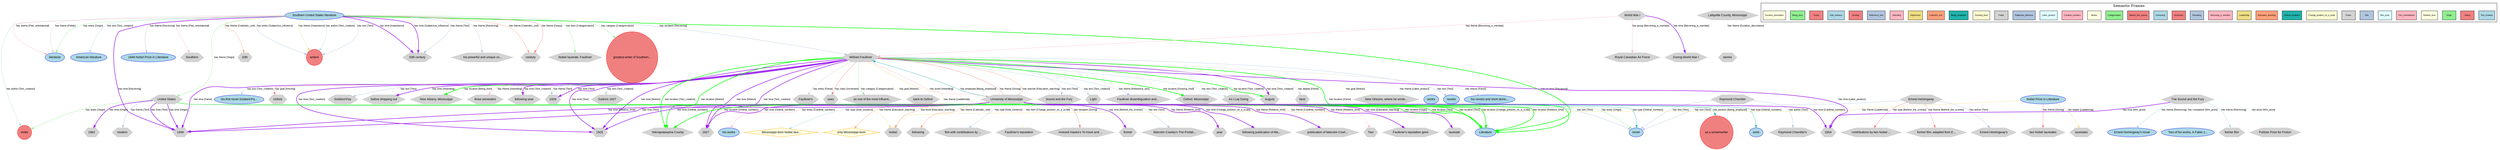 digraph William_Faulkner {
    rankdir=TB;
    compound=true;
    node [fontname="Arial", fontsize=12, style=filled];
    edge [fontname="Arial", fontsize=10, color=gray];
    
    // Graph styling
    bgcolor=white;
    
    // Node type definitions
    subgraph cluster_people {{
        label="People";
        style=filled;
        fillcolor=lightcoral;
        color=red;
        node [fillcolor=lightcoral, color=red, shape=circle];
    }}
    
    subgraph cluster_locations {{
        label="Locations";
        style=filled;
        fillcolor=lightgreen;
        color=green;
        node [fillcolor=lightgreen, color=green, shape=box];
    }}
    
    subgraph cluster_concepts {{
        label="Concepts";
        style=filled;
        fillcolor=lightblue;
        color=blue;
        node [fillcolor=lightblue, color=blue, shape=ellipse];
    }}
    
    subgraph cluster_events {{
        label="Events";
        style=filled;
        fillcolor=lightyellow;
        color=orange;
        node [fillcolor=lightyellow, color=orange, shape=diamond];
    }}
    
    subgraph cluster_other {{
        label="Other";
        style=filled;
        fillcolor=lightgray;
        color=gray;
        node [fillcolor=lightgray, color=gray, shape=hexagon];
    }}

    // People nodes
    "greatest writer of Southern..." [label="greatest writer of Southern...", fillcolor=lightcoral, color=red, shape=circle];
    "as a screenwriter" [label="as a screenwriter", fillcolor=lightcoral, color=red, shape=circle];
    "writers" [label="writers", fillcolor=lightcoral, color=red, shape=circle];
    "writer" [label="writer", fillcolor=lightcoral, color=red, shape=circle];

    // Concepts nodes
    "literature" [label="literature", fillcolor=lightblue, color=blue, shape=ellipse];
    "Southern United States literature" [label="Southern United States literature", fillcolor=lightblue, color=blue, shape=ellipse];
    "works" [label="works", fillcolor=lightblue, color=blue, shape=ellipse];
    "Ernest Hemingway's novel" [label="Ernest Hemingway's novel", fillcolor=lightblue, color=blue, shape=ellipse];
    "work" [label="work", fillcolor=lightblue, color=blue, shape=ellipse];
    "American literature" [label="American literature", fillcolor=lightblue, color=blue, shape=ellipse];
    "Nobel Prize in Literature" [label="Nobel Prize in Literature", fillcolor=lightblue, color=blue, shape=ellipse];
    "novels" [label="novels", fillcolor=lightblue, color=blue, shape=ellipse];
    "his novels and short storie..." [label="his novels and short storie...", fillcolor=lightblue, color=blue, shape=ellipse];
    "his works" [label="his works", fillcolor=lightblue, color=blue, shape=ellipse];
    "Literature" [label="Literature", fillcolor=lightblue, color=blue, shape=ellipse];
    "Two of his works, A Fable 1..." [label="Two of his works, A Fable 1...", fillcolor=lightblue, color=blue, shape=ellipse];
    "his first novel Soldiers'Pa..." [label="his first novel Soldiers'Pa...", fillcolor=lightblue, color=blue, shape=ellipse];
    "1949 Nobel Prize in Literature" [label="1949 Nobel Prize in Literature", fillcolor=lightblue, color=blue, shape=ellipse];
    "novel" [label="novel", fillcolor=lightblue, color=blue, shape=ellipse];

    // Events nodes
    "Mississippi-born Nobel laur..." [label="Mississippi-born Nobel laur...", fillcolor=lightyellow, color=orange, shape=diamond];
    "only Mississippi-born" [label="only Mississippi-born", fillcolor=lightyellow, color=orange, shape=diamond];

    // Other nodes
    "Oxford" [label="Oxford", fillcolor=lightgray, color=gray, shape=hexagon];
    "Southern" [label="Southern", fillcolor=lightgray, color=gray, shape=hexagon];
    "1949" [label="1949", fillcolor=lightgray, color=gray, shape=hexagon];
    "Soldiers'Pay" [label="Soldiers'Pay", fillcolor=lightgray, color=gray, shape=hexagon];
    "before dropping out" [label="before dropping out", fillcolor=lightgray, color=gray, shape=hexagon];
    "Ernest Hemingway" [label="Ernest Hemingway", fillcolor=lightgray, color=gray, shape=hexagon];
    "New Albany, Mississippi" [label="New Albany, Mississippi", fillcolor=lightgray, color=gray, shape=hexagon];
    "stories" [label="stories", fillcolor=lightgray, color=gray, shape=hexagon];
    "Lafayette County, Mississippi" [label="Lafayette County, Mississippi", fillcolor=lightgray, color=gray, shape=hexagon];
    "20th" [label="20th", fillcolor=lightgray, color=gray, shape=hexagon];
    "The Sound and the Fury" [label="The Sound and the Fury", fillcolor=lightgray, color=gray, shape=hexagon];
    "following" [label="following", fillcolor=lightgray, color=gray, shape=hexagon];
    "three semesters" [label="three semesters", fillcolor=lightgray, color=gray, shape=hexagon];
    "following year" [label="following year", fillcolor=lightgray, color=gray, shape=hexagon];
    "Royal Canadian Air Force" [label="Royal Canadian Air Force", fillcolor=lightgray, color=gray, shape=hexagon];
    "1929" [label="1929", fillcolor=lightgray, color=gray, shape=hexagon];
    "Nobel" [label="Nobel", fillcolor=lightgray, color=gray, shape=hexagon];
    "film with contributions by ..." [label="film with contributions by ...", fillcolor=lightgray, color=gray, shape=hexagon];
    "Raymond Chandler's" [label="Raymond Chandler's", fillcolor=lightgray, color=gray, shape=hexagon];
    "Faulkner's reputation" [label="Faulkner's reputation", fillcolor=lightgray, color=gray, shape=hexagon];
    "Sartoris 1927 " [label="Sartoris 1927 ", fillcolor=lightgray, color=gray, shape=hexagon];
    "Howard Hawks's To Have and ..." [label="Howard Hawks's To Have and ...", fillcolor=lightgray, color=gray, shape=hexagon];
    "former" [label="former", fillcolor=lightgray, color=gray, shape=hexagon];
    "20th century" [label="20th century", fillcolor=lightgray, color=gray, shape=hexagon];
    "Malcolm Cowley's The Portab..." [label="Malcolm Cowley's The Portab...", fillcolor=lightgray, color=gray, shape=hexagon];
    "year" [label="year", fillcolor=lightgray, color=gray, shape=hexagon];
    "1925" [label="1925", fillcolor=lightgray, color=gray, shape=hexagon];
    "Yoknapatawpha County" [label="Yoknapatawpha County", fillcolor=lightgray, color=gray, shape=hexagon];
    " his powerful and unique co..." [label=" his powerful and unique co...", fillcolor=lightgray, color=gray, shape=hexagon];
    "following publication of Ma..." [label="following publication of Ma...", fillcolor=lightgray, color=gray, shape=hexagon];
    "Faulkner's" [label="Faulkner's", fillcolor=lightgray, color=gray, shape=hexagon];
    "uses" [label="uses", fillcolor=lightgray, color=gray, shape=hexagon];
    "as one of the most influent..." [label="as one of the most influent...", fillcolor=lightgray, color=gray, shape=hexagon];
    "century" [label="century", fillcolor=lightgray, color=gray, shape=hexagon];
    "back to Oxford" [label="back to Oxford", fillcolor=lightgray, color=gray, shape=hexagon];
    "Nobel laureate, Faulkner" [label="Nobel laureate, Faulkner", fillcolor=lightgray, color=gray, shape=hexagon];
    "contributions by two Nobel ..." [label="contributions by two Nobel ...", fillcolor=lightgray, color=gray, shape=hexagon];
    "former film" [label="former film", fillcolor=lightgray, color=gray, shape=hexagon];
    "1927" [label="1927", fillcolor=lightgray, color=gray, shape=hexagon];
    "Sound and the Fury" [label="Sound and the Fury", fillcolor=lightgray, color=gray, shape=hexagon];
    "Light" [label="Light", fillcolor=lightgray, color=gray, shape=hexagon];
    "laureates" [label="laureates", fillcolor=lightgray, color=gray, shape=hexagon];
    "publication of Malcolm Cowl..." [label="publication of Malcolm Cowl...", fillcolor=lightgray, color=gray, shape=hexagon];
    "modern" [label="modern", fillcolor=lightgray, color=gray, shape=hexagon];
    "During World War I" [label="During World War I", fillcolor=lightgray, color=gray, shape=hexagon];
    "William Faulkner" [label="William Faulkner", fillcolor=lightgray, color=gray, shape=hexagon];
    "Faulkner disambiguation and..." [label="Faulkner disambiguation and...", fillcolor=lightgray, color=gray, shape=hexagon];
    "Oxford, Mississippi" [label="Oxford, Mississippi", fillcolor=lightgray, color=gray, shape=hexagon];
    "World War I" [label="World War I", fillcolor=lightgray, color=gray, shape=hexagon];
    "Pulitzer Prize for Fiction" [label="Pulitzer Prize for Fiction", fillcolor=lightgray, color=gray, shape=hexagon];
    "United States" [label="United States", fillcolor=lightgray, color=gray, shape=hexagon];
    "Raymond Chandler" [label="Raymond Chandler", fillcolor=lightgray, color=gray, shape=hexagon];
    "Two" [label="Two", fillcolor=lightgray, color=gray, shape=hexagon];
    "former film, adapted from E..." [label="former film, adapted from E...", fillcolor=lightgray, color=gray, shape=hexagon];
    "As I Lay Dying" [label="As I Lay Dying", fillcolor=lightgray, color=gray, shape=hexagon];
    "August" [label="August", fillcolor=lightgray, color=gray, shape=hexagon];
    "two Nobel laureates" [label="two Nobel laureates", fillcolor=lightgray, color=gray, shape=hexagon];
    "best" [label="best", fillcolor=lightgray, color=gray, shape=hexagon];
    "Faulkner's reputation grew" [label="Faulkner's reputation grew", fillcolor=lightgray, color=gray, shape=hexagon];
    "University of Mississippi" [label="University of Mississippi", fillcolor=lightgray, color=gray, shape=hexagon];
    "1954" [label="1954", fillcolor=lightgray, color=gray, shape=hexagon];
    "laureate" [label="laureate", fillcolor=lightgray, color=gray, shape=hexagon];
    "Ernest Hemingway's" [label="Ernest Hemingway's", fillcolor=lightgray, color=gray, shape=hexagon];
    "1962" [label="1962", fillcolor=lightgray, color=gray, shape=hexagon];
    "New Orleans, where he wrote..." [label="New Orleans, where he wrote...", fillcolor=lightgray, color=gray, shape=hexagon];

    // Relationships
    "William Faulkner" -> "Yoknapatawpha County" [label="has location [Text_creation]", color=green, penwidth=2];
    "Nobel Prize in Literature" -> "two Nobel laureates" [label="has theme [Giving]", color=lightcoral, penwidth=1];
    "Southern United States literature" -> "United States" [label="has theme [Origin]", color=lightgreen, penwidth=1];
    "University of Mississippi" -> "year" [label="has theme [Relative_time]", color=purple, penwidth=2];
    "Southern United States literature" -> "literature" [label="has theme [Part_orientational]", color=lightpink, penwidth=1];
    "The Sound and the Fury" -> "Pulitzer Prize for Fiction" [label="has prize [Win_prize]", color=lightcyan, penwidth=1];
    "Ernest Hemingway" -> "Ernest Hemingway's" [label="has author [Text]", color=lightsteelblue, penwidth=1];
    "Southern United States literature" -> "American literature" [label="has text [Text_creation]", color=lightblue, penwidth=1];
    "William Faulkner" -> "Faulkner's" [label="has entity [Fame]", color=lightgray, penwidth=1];
    "University of Mississippi" -> "following publication of Ma..." [label="has time [Change_position_on_a_scale]", color=purple, penwidth=2];
    "University of Mississippi" -> "1927" [label="has time [Ordinal_numbers]", color=purple, penwidth=2];
    "University of Mississippi" -> "only Mississippi-born" [label="has theme [Education_teaching]", color=lightsalmon, penwidth=1];
    "William Faulkner" -> "Sound and the Fury" [label="has text [Text]", color=lightsteelblue, penwidth=1];
    "Nobel Prize in Literature" -> "laureates" [label="has leader [Leadership]", color=lightgoldenrod, penwidth=1];
    "World War I" -> "Royal Canadian Air Force" [label="has group [Becoming_a_member]", color=lightpink, penwidth=1];
    "William Faulkner" -> "his first novel Soldiers'Pa..." [label="has text [Text_creation]", color=lightblue, penwidth=1];
    "University of Mississippi" -> "Yoknapatawpha County" [label="has location [Ordinal_numbers]", color=green, penwidth=2];
    "Southern United States literature" -> "1949 Nobel Prize in Literature" [label="has theme [Receiving]", color=lightsteelblue, penwidth=1];
    "University of Mississippi" -> "Literature" [label="has location [Text]", color=green, penwidth=2];
    "William Faulkner" -> "uses" [label="has class [Increment]", color=lightcoral, penwidth=1];
    "The Sound and the Fury" -> "former film" [label="has theme [Removing]", color=lightblue, penwidth=1];
    "William Faulkner" -> "best" [label="has degree [Fame]", color=lightgray, penwidth=1];
    "Nobel Prize in Literature" -> "Nobel" [label="has theme [Leadership]", color=lightgoldenrod, penwidth=1];
    "University of Mississippi" -> "former" [label="has time [Behind_the_scenes]", color=purple, penwidth=2];
    "Southern United States literature" -> "greatest writer of Southern..." [label="has category [Categorization]", color=lightgreen, penwidth=1];
    "World War I" -> "During World War I" [label="has time [Becoming_a_member]", color=purple, penwidth=2];
    "William Faulkner" -> "1927" [label="has time [Motion]", color=purple, penwidth=2];
    "United States" -> "1962" [label="has time [Origin]", color=purple, penwidth=2];
    "William Faulkner" -> "As I Lay Dying" [label="has text [Text_creation]", color=lightblue, penwidth=1];
    "University of Mississippi" -> "Two" [label="has theme [Cardinal_numbers]", color=lightpink, penwidth=1];
    "University of Mississippi" -> "1949" [label="has time [Relative_time]", color=purple, penwidth=2];
    "University of Mississippi" -> "Nobel" [label="has level [Education_teaching]", color=lightsalmon, penwidth=1];
    "William Faulkner" -> "1954" [label="has time [Labor_product]", color=purple, penwidth=2];
    "Southern United States literature" -> "writers" [label="has entity [Subjective_influence]", color=lightsteelblue, penwidth=1];
    "The Sound and the Fury" -> "Ernest Hemingway's novel" [label="has theme [Removing]", color=lightblue, penwidth=1];
    "Southern United States literature" -> "Nobel laureate, Faulkner" [label="has item [Categorization]", color=lightgreen, penwidth=1];
    "William Faulkner" -> "Sartoris 1927 " [label="has text [Text_creation]", color=lightblue, penwidth=1];
    "William Faulkner" -> "1927" [label="has time [Text_creation]", color=purple, penwidth=2];
    "Ernest Hemingway" -> "contributions by two Nobel ..." [label="has type [Behind_the_scenes]", color=lightcoral, penwidth=1];
    "Southern United States literature" -> "literature" [label="has theme [Fields]", color=lightgray, penwidth=1];
    "The Sound and the Fury" -> "1954" [label="has time [Win_prize]", color=purple, penwidth=2];
    "William Faulkner" -> "works" [label="has theme [Labor_product]", color=lightcyan, penwidth=1];
    "Southern United States literature" -> "Southern" [label="has theme [Part_orientational]", color=lightpink, penwidth=1];
    "Southern United States literature" -> "William Faulkner" [label="has recipient [Receiving]", color=lightsteelblue, penwidth=1];
    "William Faulkner" -> "Oxford, Mississippi" [label="has location [Growing_food]", color=green, penwidth=2];
    "University of Mississippi" -> "Howard Hawks's To Have and ..." [label="has recipient [Giving]", color=lightcoral, penwidth=1];
    "Southern United States literature" -> "literature" [label="has entity [Origin]", color=lightgreen, penwidth=1];
    "University of Mississippi" -> "as a screenwriter" [label="has position [Being_employed]", color=lightseagreen, penwidth=1];
    "William Faulkner" -> "as one of the most influent..." [label="has category [Categorization]", color=lightgreen, penwidth=1];
    "United States" -> "Literature" [label="has location [Origin]", color=green, penwidth=2];
    "Southern United States literature" -> "20th" [label="has theme [Calendric_unit]", color=lightsalmon, penwidth=1];
    "United States" -> "Literature" [label="has location [Text]", color=green, penwidth=2];
    "William Faulkner" -> "1949" [label="has time [Fame]", color=purple, penwidth=2];
    "William Faulkner" -> "his novels and short storie..." [label="has reason [Fame]", color=lightgray, penwidth=1];
    "William Faulkner" -> "back to Oxford" [label="has goal [Motion]", color=lightyellow, penwidth=1];
    "United States" -> "1949" [label="has time [Origin]", color=purple, penwidth=2];
    "William Faulkner" -> "August" [label="has location [Text_creation]", color=green, penwidth=2];
    "Ernest Hemingway" -> "novel" [label="has text [Text]", color=lightsteelblue, penwidth=1];
    "University of Mississippi" -> "publication of Malcolm Cowl..." [label="has theme [Relative_time]", color=purple, penwidth=2];
    "Southern United States literature" -> "writers" [label="has theme [Importance]", color=lightgoldenrod, penwidth=1];
    "Raymond Chandler" -> "novel" [label="has text [Text]", color=lightsteelblue, penwidth=1];
    "University of Mississippi" -> "1925" [label="has time [Ordinal_numbers]", color=purple, penwidth=2];
    "William Faulkner" -> "before dropping out" [label="has time [Attending]", color=purple, penwidth=2];
    "University of Mississippi" -> "1949" [label="has time [Text]", color=purple, penwidth=2];
    "University of Mississippi" -> "following" [label="has theme [Calendric_unit]", color=lightsalmon, penwidth=1];
    "William Faulkner" -> "1929" [label="has theme [Text]", color=lightsteelblue, penwidth=1];
    "William Faulkner" -> "Faulkner disambiguation and..." [label="has theme [Reference_text]", color=lightsteelblue, penwidth=1];
    "University of Mississippi" -> "William Faulkner" [label="has employee [Being_employed]", color=lightseagreen, penwidth=1];
    "Southern United States literature" -> "writer" [label="has author [Text_creation]", color=lightblue, penwidth=1];
    "William Faulkner" -> "1929" [label="has time [Text]", color=purple, penwidth=2];
    "World War I" -> "William Faulkner" [label="has theme [Becoming_a_member]", color=lightpink, penwidth=1];
    "University of Mississippi" -> "Literature" [label="has location [Change_position_on_a_scale]", color=green, penwidth=2];
    "University of Mississippi" -> "novel" [label="has type [Ordinal_numbers]", color=lightseagreen, penwidth=1];
    "Raymond Chandler" -> "Raymond Chandler's" [label="has author [Text]", color=lightsteelblue, penwidth=1];
    "William Faulkner" -> "Oxford" [label="has goal [Arriving]", color=lightcoral, penwidth=1];
    "William Faulkner" -> "University of Mississippi" [label="has event [Attending]", color=lightpink, penwidth=1];
    "Ernest Hemingway" -> "former film, adapted from E..." [label="has theme [Behind_the_scenes]", color=lightcoral, penwidth=1];
    "University of Mississippi" -> "laureate" [label="has time [Education_teaching]", color=purple, penwidth=2];
    "William Faulkner" -> "1925" [label="has time [Motion]", color=purple, penwidth=2];
    "University of Mississippi" -> "Malcolm Cowley's The Portab..." [label="has text [Text]", color=lightsteelblue, penwidth=1];
    "Southern United States literature" -> "20th century" [label="has time [Subjective_influence]", color=purple, penwidth=2];
    "William Faulkner" -> "Nobel" [label="has theme [Leadership]", color=lightgoldenrod, penwidth=1];
    "University of Mississippi" -> "William Faulkner" [label="has theme [Giving]", color=lightcoral, penwidth=1];
    "University of Mississippi" -> "film with contributions by ..." [label="has type [Sole_instance]", color=lightblue, penwidth=1];
    "University of Mississippi" -> "his works" [label="has entity [Cardinal_numbers]", color=lightpink, penwidth=1];
    "Southern United States literature" -> "writers" [label="has author [Text_creation]", color=lightblue, penwidth=1];
    "University of Mississippi" -> "Faulkner's reputation" [label="has item [Change_position_on_a_scale]", color=lightgoldenrodyellow, penwidth=1];
    "William Faulkner" -> "novels" [label="has text [Text]", color=lightsteelblue, penwidth=1];
    "William Faulkner" -> "1925" [label="has time [Text_creation]", color=purple, penwidth=2];
    "University of Mississippi" -> "William Faulkner" [label="has teacher [Education_teaching]", color=lightsalmon, penwidth=1];
    "Southern United States literature" -> "century" [label="has theme [Calendric_unit]", color=lightsalmon, penwidth=1];
    "University of Mississippi" -> "Literature" [label="has location [Relative_time]", color=green, penwidth=2];
    "Southern United States literature" -> "writers" [label="has text [Text]", color=lightsteelblue, penwidth=1];
    "Southern United States literature" -> "1949" [label="has time [Receiving]", color=purple, penwidth=2];
    "University of Mississippi" -> "work" [label="has type [Ordinal_numbers]", color=lightseagreen, penwidth=1];
    "United States" -> "novel" [label="has text [Text]", color=lightsteelblue, penwidth=1];
    "Southern United States literature" -> "century" [label="has theme [Grasp]", color=lightcoral, penwidth=1];
    "United States" -> "1949" [label="has time [Text]", color=purple, penwidth=2];
    "William Faulkner" -> "Light" [label="has text [Text_creation]", color=lightblue, penwidth=1];
    "William Faulkner" -> "following year" [label="has time [Text_creation]", color=purple, penwidth=2];
    "Southern United States literature" -> "20th century" [label="has theme [Text]", color=lightsteelblue, penwidth=1];
    "University of Mississippi" -> "Mississippi-born Nobel laur..." [label="has type [Sole_instance]", color=lightblue, penwidth=1];
    "William Faulkner" -> "New Albany, Mississippi" [label="has location [Being_born]", color=green, penwidth=2];
    "University of Mississippi" -> "Faulkner's reputation grew" [label="has theme [Relative_time]", color=purple, penwidth=2];
    "William Faulkner" -> "New Orleans, where he wrote..." [label="has goal [Motion]", color=lightyellow, penwidth=1];
    "Southern United States literature" -> " his powerful and unique co..." [label="has theme [Receiving]", color=lightsteelblue, penwidth=1];
    "William Faulkner" -> "Literature" [label="has location [Fame]", color=green, penwidth=2];
    "United States" -> "modern" [label="has theme [Text]", color=lightsteelblue, penwidth=1];
    "Southern United States literature" -> "20th century" [label="has time [Importance]", color=purple, penwidth=2];
    "United States" -> "writer" [label="has entity [Origin]", color=lightgreen, penwidth=1];
    "Lafayette County, Mississippi" -> "stories" [label="has theme [Duration_description]", color=lightyellow, penwidth=1];
    "The Sound and the Fury" -> "Two of his works, A Fable 1..." [label="has competitor [Win_prize]", color=lightcyan, penwidth=1];
    "Southern United States literature" -> "Literature" [label="has location [Receiving]", color=green, penwidth=2];
    "William Faulkner" -> "August" [label="has time [Text_creation]", color=purple, penwidth=2];
    "William Faulkner" -> "1925" [label="has time [Text]", color=purple, penwidth=2];
    "William Faulkner" -> "Yoknapatawpha County" [label="has location [Motion]", color=green, penwidth=2];
    "University of Mississippi" -> "1954" [label="has time [Cardinal_numbers]", color=purple, penwidth=2];
    "United States" -> "novel" [label="has entity [Origin]", color=lightgreen, penwidth=1];
    "William Faulkner" -> "Soldiers'Pay" [label="has text [Text]", color=lightsteelblue, penwidth=1];
    "William Faulkner" -> "three semesters" [label="has theme [Attending]", color=lightpink, penwidth=1];

    // Frame Legend
    subgraph cluster_legend {
        label="Semantic Frames";
        style=filled;
        fillcolor=white;
        color=black;
        rank=sink;
        "Text_creation_legend" [label="Text_creation", fillcolor="lightblue", style=filled, shape=box, fontsize=8];
        "Giving_legend" [label="Giving", fillcolor="lightcoral", style=filled, shape=box, fontsize=8];
        "Origin_legend" [label="Origin", fillcolor="lightgreen", style=filled, shape=box, fontsize=8];
        "Relative_time_legend" [label="Relative_time", fillcolor="lightyellow", style=filled, shape=box, fontsize=8];
        "Part_orientational_legend" [label="Part_orientational", fillcolor="lightpink", style=filled, shape=box, fontsize=8];
        "Win_prize_legend" [label="Win_prize", fillcolor="lightcyan", style=filled, shape=box, fontsize=8];
        "Text_legend" [label="Text", fillcolor="lightsteelblue", style=filled, shape=box, fontsize=8];
        "Fame_legend" [label="Fame", fillcolor="lightgray", style=filled, shape=box, fontsize=8];
        "Change_position_on_a_scale_legend" [label="Change_position_on_a_scale", fillcolor="lightgoldenrodyellow", style=filled, shape=box, fontsize=8];
        "Ordinal_numbers_legend" [label="Ordinal_numbers", fillcolor="lightseagreen", style=filled, shape=box, fontsize=8];
        "Education_teaching_legend" [label="Education_teaching", fillcolor="lightsalmon", style=filled, shape=box, fontsize=8];
        "Leadership_legend" [label="Leadership", fillcolor="lightgoldenrod", style=filled, shape=box, fontsize=8];
        "Becoming_a_member_legend" [label="Becoming_a_member", fillcolor="lightpink", style=filled, shape=box, fontsize=8];
        "Receiving_legend" [label="Receiving", fillcolor="lightsteelblue", style=filled, shape=box, fontsize=8];
        "Increment_legend" [label="Increment", fillcolor="lightcoral", style=filled, shape=box, fontsize=8];
        "Removing_legend" [label="Removing", fillcolor="lightblue", style=filled, shape=box, fontsize=8];
        "Behind_the_scenes_legend" [label="Behind_the_scenes", fillcolor="lightcoral", style=filled, shape=box, fontsize=8];
        "Categorization_legend" [label="Categorization", fillcolor="lightgreen", style=filled, shape=box, fontsize=8];
        "Motion_legend" [label="Motion", fillcolor="lightyellow", style=filled, shape=box, fontsize=8];
        "Cardinal_numbers_legend" [label="Cardinal_numbers", fillcolor="lightpink", style=filled, shape=box, fontsize=8];
        "Labor_product_legend" [label="Labor_product", fillcolor="lightcyan", style=filled, shape=box, fontsize=8];
        "Subjective_influence_legend" [label="Subjective_influence", fillcolor="lightsteelblue", style=filled, shape=box, fontsize=8];
        "Fields_legend" [label="Fields", fillcolor="lightgray", style=filled, shape=box, fontsize=8];
        "Growing_food_legend" [label="Growing_food", fillcolor="lightgoldenrodyellow", style=filled, shape=box, fontsize=8];
        "Being_employed_legend" [label="Being_employed", fillcolor="lightseagreen", style=filled, shape=box, fontsize=8];
        "Calendric_unit_legend" [label="Calendric_unit", fillcolor="lightsalmon", style=filled, shape=box, fontsize=8];
        "Importance_legend" [label="Importance", fillcolor="lightgoldenrod", style=filled, shape=box, fontsize=8];
        "Attending_legend" [label="Attending", fillcolor="lightpink", style=filled, shape=box, fontsize=8];
        "Reference_text_legend" [label="Reference_text", fillcolor="lightsteelblue", style=filled, shape=box, fontsize=8];
        "Arriving_legend" [label="Arriving", fillcolor="lightcoral", style=filled, shape=box, fontsize=8];
        "Sole_instance_legend" [label="Sole_instance", fillcolor="lightblue", style=filled, shape=box, fontsize=8];
        "Grasp_legend" [label="Grasp", fillcolor="lightcoral", style=filled, shape=box, fontsize=8];
        "Being_born_legend" [label="Being_born", fillcolor="lightgreen", style=filled, shape=box, fontsize=8];
        "Duration_description_legend" [label="Duration_description", fillcolor="lightyellow", style=filled, shape=box, fontsize=8];
    }
}